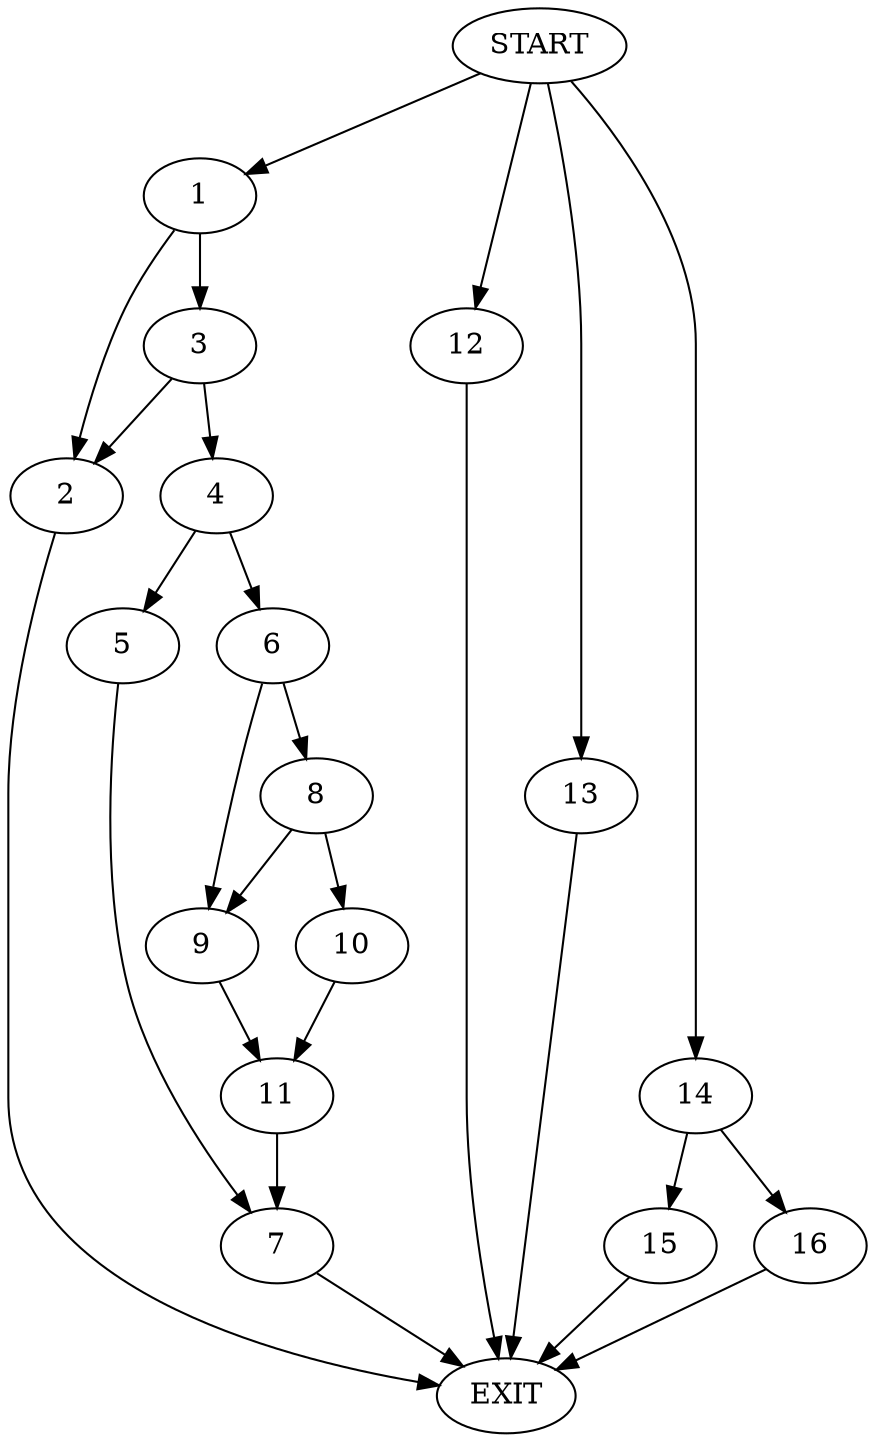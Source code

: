 digraph {
0 [label="START"]
17 [label="EXIT"]
0 -> 1
1 -> 2
1 -> 3
3 -> 2
3 -> 4
2 -> 17
4 -> 5
4 -> 6
5 -> 7
6 -> 8
6 -> 9
7 -> 17
8 -> 10
8 -> 9
9 -> 11
10 -> 11
11 -> 7
0 -> 12
12 -> 17
0 -> 13
13 -> 17
0 -> 14
14 -> 15
14 -> 16
15 -> 17
16 -> 17
}

